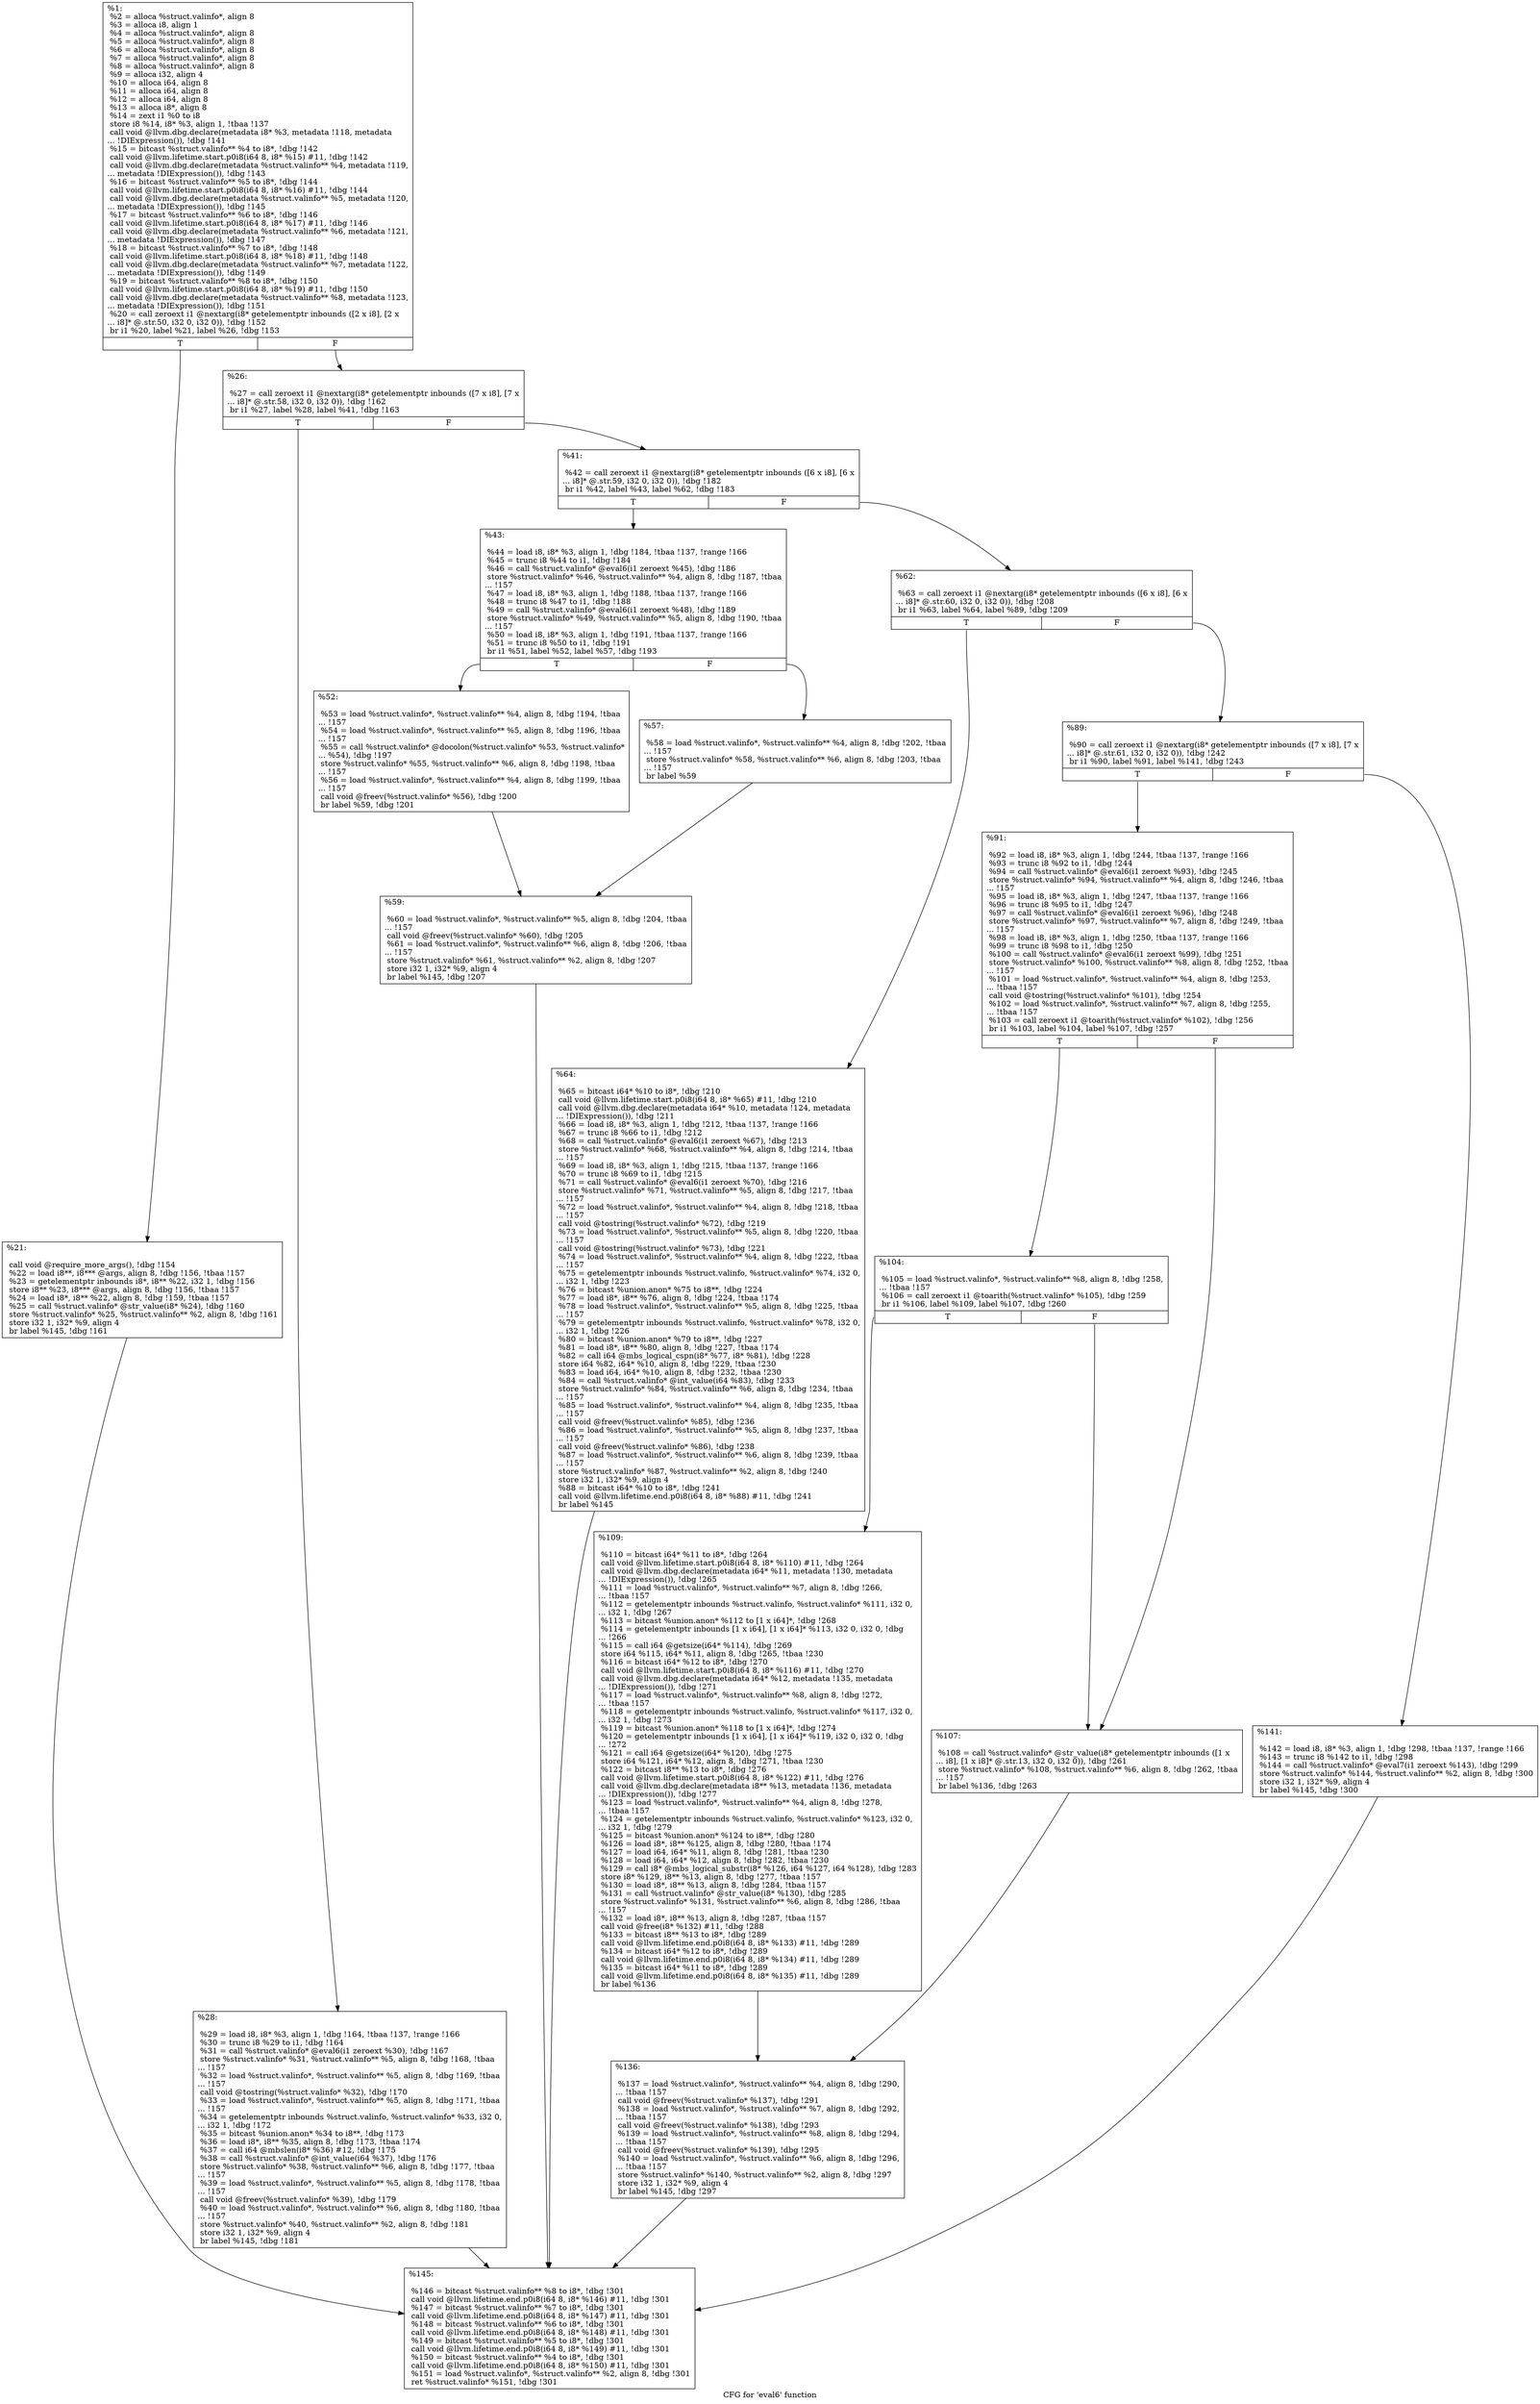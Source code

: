 digraph "CFG for 'eval6' function" {
	label="CFG for 'eval6' function";

	Node0x23b96c0 [shape=record,label="{%1:\l  %2 = alloca %struct.valinfo*, align 8\l  %3 = alloca i8, align 1\l  %4 = alloca %struct.valinfo*, align 8\l  %5 = alloca %struct.valinfo*, align 8\l  %6 = alloca %struct.valinfo*, align 8\l  %7 = alloca %struct.valinfo*, align 8\l  %8 = alloca %struct.valinfo*, align 8\l  %9 = alloca i32, align 4\l  %10 = alloca i64, align 8\l  %11 = alloca i64, align 8\l  %12 = alloca i64, align 8\l  %13 = alloca i8*, align 8\l  %14 = zext i1 %0 to i8\l  store i8 %14, i8* %3, align 1, !tbaa !137\l  call void @llvm.dbg.declare(metadata i8* %3, metadata !118, metadata\l... !DIExpression()), !dbg !141\l  %15 = bitcast %struct.valinfo** %4 to i8*, !dbg !142\l  call void @llvm.lifetime.start.p0i8(i64 8, i8* %15) #11, !dbg !142\l  call void @llvm.dbg.declare(metadata %struct.valinfo** %4, metadata !119,\l... metadata !DIExpression()), !dbg !143\l  %16 = bitcast %struct.valinfo** %5 to i8*, !dbg !144\l  call void @llvm.lifetime.start.p0i8(i64 8, i8* %16) #11, !dbg !144\l  call void @llvm.dbg.declare(metadata %struct.valinfo** %5, metadata !120,\l... metadata !DIExpression()), !dbg !145\l  %17 = bitcast %struct.valinfo** %6 to i8*, !dbg !146\l  call void @llvm.lifetime.start.p0i8(i64 8, i8* %17) #11, !dbg !146\l  call void @llvm.dbg.declare(metadata %struct.valinfo** %6, metadata !121,\l... metadata !DIExpression()), !dbg !147\l  %18 = bitcast %struct.valinfo** %7 to i8*, !dbg !148\l  call void @llvm.lifetime.start.p0i8(i64 8, i8* %18) #11, !dbg !148\l  call void @llvm.dbg.declare(metadata %struct.valinfo** %7, metadata !122,\l... metadata !DIExpression()), !dbg !149\l  %19 = bitcast %struct.valinfo** %8 to i8*, !dbg !150\l  call void @llvm.lifetime.start.p0i8(i64 8, i8* %19) #11, !dbg !150\l  call void @llvm.dbg.declare(metadata %struct.valinfo** %8, metadata !123,\l... metadata !DIExpression()), !dbg !151\l  %20 = call zeroext i1 @nextarg(i8* getelementptr inbounds ([2 x i8], [2 x\l... i8]* @.str.50, i32 0, i32 0)), !dbg !152\l  br i1 %20, label %21, label %26, !dbg !153\l|{<s0>T|<s1>F}}"];
	Node0x23b96c0:s0 -> Node0x2398570;
	Node0x23b96c0:s1 -> Node0x23985c0;
	Node0x2398570 [shape=record,label="{%21:\l\l  call void @require_more_args(), !dbg !154\l  %22 = load i8**, i8*** @args, align 8, !dbg !156, !tbaa !157\l  %23 = getelementptr inbounds i8*, i8** %22, i32 1, !dbg !156\l  store i8** %23, i8*** @args, align 8, !dbg !156, !tbaa !157\l  %24 = load i8*, i8** %22, align 8, !dbg !159, !tbaa !157\l  %25 = call %struct.valinfo* @str_value(i8* %24), !dbg !160\l  store %struct.valinfo* %25, %struct.valinfo** %2, align 8, !dbg !161\l  store i32 1, i32* %9, align 4\l  br label %145, !dbg !161\l}"];
	Node0x2398570 -> Node0x2398ac0;
	Node0x23985c0 [shape=record,label="{%26:\l\l  %27 = call zeroext i1 @nextarg(i8* getelementptr inbounds ([7 x i8], [7 x\l... i8]* @.str.58, i32 0, i32 0)), !dbg !162\l  br i1 %27, label %28, label %41, !dbg !163\l|{<s0>T|<s1>F}}"];
	Node0x23985c0:s0 -> Node0x2398610;
	Node0x23985c0:s1 -> Node0x2398660;
	Node0x2398610 [shape=record,label="{%28:\l\l  %29 = load i8, i8* %3, align 1, !dbg !164, !tbaa !137, !range !166\l  %30 = trunc i8 %29 to i1, !dbg !164\l  %31 = call %struct.valinfo* @eval6(i1 zeroext %30), !dbg !167\l  store %struct.valinfo* %31, %struct.valinfo** %5, align 8, !dbg !168, !tbaa\l... !157\l  %32 = load %struct.valinfo*, %struct.valinfo** %5, align 8, !dbg !169, !tbaa\l... !157\l  call void @tostring(%struct.valinfo* %32), !dbg !170\l  %33 = load %struct.valinfo*, %struct.valinfo** %5, align 8, !dbg !171, !tbaa\l... !157\l  %34 = getelementptr inbounds %struct.valinfo, %struct.valinfo* %33, i32 0,\l... i32 1, !dbg !172\l  %35 = bitcast %union.anon* %34 to i8**, !dbg !173\l  %36 = load i8*, i8** %35, align 8, !dbg !173, !tbaa !174\l  %37 = call i64 @mbslen(i8* %36) #12, !dbg !175\l  %38 = call %struct.valinfo* @int_value(i64 %37), !dbg !176\l  store %struct.valinfo* %38, %struct.valinfo** %6, align 8, !dbg !177, !tbaa\l... !157\l  %39 = load %struct.valinfo*, %struct.valinfo** %5, align 8, !dbg !178, !tbaa\l... !157\l  call void @freev(%struct.valinfo* %39), !dbg !179\l  %40 = load %struct.valinfo*, %struct.valinfo** %6, align 8, !dbg !180, !tbaa\l... !157\l  store %struct.valinfo* %40, %struct.valinfo** %2, align 8, !dbg !181\l  store i32 1, i32* %9, align 4\l  br label %145, !dbg !181\l}"];
	Node0x2398610 -> Node0x2398ac0;
	Node0x2398660 [shape=record,label="{%41:\l\l  %42 = call zeroext i1 @nextarg(i8* getelementptr inbounds ([6 x i8], [6 x\l... i8]* @.str.59, i32 0, i32 0)), !dbg !182\l  br i1 %42, label %43, label %62, !dbg !183\l|{<s0>T|<s1>F}}"];
	Node0x2398660:s0 -> Node0x23986b0;
	Node0x2398660:s1 -> Node0x23987f0;
	Node0x23986b0 [shape=record,label="{%43:\l\l  %44 = load i8, i8* %3, align 1, !dbg !184, !tbaa !137, !range !166\l  %45 = trunc i8 %44 to i1, !dbg !184\l  %46 = call %struct.valinfo* @eval6(i1 zeroext %45), !dbg !186\l  store %struct.valinfo* %46, %struct.valinfo** %4, align 8, !dbg !187, !tbaa\l... !157\l  %47 = load i8, i8* %3, align 1, !dbg !188, !tbaa !137, !range !166\l  %48 = trunc i8 %47 to i1, !dbg !188\l  %49 = call %struct.valinfo* @eval6(i1 zeroext %48), !dbg !189\l  store %struct.valinfo* %49, %struct.valinfo** %5, align 8, !dbg !190, !tbaa\l... !157\l  %50 = load i8, i8* %3, align 1, !dbg !191, !tbaa !137, !range !166\l  %51 = trunc i8 %50 to i1, !dbg !191\l  br i1 %51, label %52, label %57, !dbg !193\l|{<s0>T|<s1>F}}"];
	Node0x23986b0:s0 -> Node0x2398700;
	Node0x23986b0:s1 -> Node0x2398750;
	Node0x2398700 [shape=record,label="{%52:\l\l  %53 = load %struct.valinfo*, %struct.valinfo** %4, align 8, !dbg !194, !tbaa\l... !157\l  %54 = load %struct.valinfo*, %struct.valinfo** %5, align 8, !dbg !196, !tbaa\l... !157\l  %55 = call %struct.valinfo* @docolon(%struct.valinfo* %53, %struct.valinfo*\l... %54), !dbg !197\l  store %struct.valinfo* %55, %struct.valinfo** %6, align 8, !dbg !198, !tbaa\l... !157\l  %56 = load %struct.valinfo*, %struct.valinfo** %4, align 8, !dbg !199, !tbaa\l... !157\l  call void @freev(%struct.valinfo* %56), !dbg !200\l  br label %59, !dbg !201\l}"];
	Node0x2398700 -> Node0x23987a0;
	Node0x2398750 [shape=record,label="{%57:\l\l  %58 = load %struct.valinfo*, %struct.valinfo** %4, align 8, !dbg !202, !tbaa\l... !157\l  store %struct.valinfo* %58, %struct.valinfo** %6, align 8, !dbg !203, !tbaa\l... !157\l  br label %59\l}"];
	Node0x2398750 -> Node0x23987a0;
	Node0x23987a0 [shape=record,label="{%59:\l\l  %60 = load %struct.valinfo*, %struct.valinfo** %5, align 8, !dbg !204, !tbaa\l... !157\l  call void @freev(%struct.valinfo* %60), !dbg !205\l  %61 = load %struct.valinfo*, %struct.valinfo** %6, align 8, !dbg !206, !tbaa\l... !157\l  store %struct.valinfo* %61, %struct.valinfo** %2, align 8, !dbg !207\l  store i32 1, i32* %9, align 4\l  br label %145, !dbg !207\l}"];
	Node0x23987a0 -> Node0x2398ac0;
	Node0x23987f0 [shape=record,label="{%62:\l\l  %63 = call zeroext i1 @nextarg(i8* getelementptr inbounds ([6 x i8], [6 x\l... i8]* @.str.60, i32 0, i32 0)), !dbg !208\l  br i1 %63, label %64, label %89, !dbg !209\l|{<s0>T|<s1>F}}"];
	Node0x23987f0:s0 -> Node0x2398840;
	Node0x23987f0:s1 -> Node0x2398890;
	Node0x2398840 [shape=record,label="{%64:\l\l  %65 = bitcast i64* %10 to i8*, !dbg !210\l  call void @llvm.lifetime.start.p0i8(i64 8, i8* %65) #11, !dbg !210\l  call void @llvm.dbg.declare(metadata i64* %10, metadata !124, metadata\l... !DIExpression()), !dbg !211\l  %66 = load i8, i8* %3, align 1, !dbg !212, !tbaa !137, !range !166\l  %67 = trunc i8 %66 to i1, !dbg !212\l  %68 = call %struct.valinfo* @eval6(i1 zeroext %67), !dbg !213\l  store %struct.valinfo* %68, %struct.valinfo** %4, align 8, !dbg !214, !tbaa\l... !157\l  %69 = load i8, i8* %3, align 1, !dbg !215, !tbaa !137, !range !166\l  %70 = trunc i8 %69 to i1, !dbg !215\l  %71 = call %struct.valinfo* @eval6(i1 zeroext %70), !dbg !216\l  store %struct.valinfo* %71, %struct.valinfo** %5, align 8, !dbg !217, !tbaa\l... !157\l  %72 = load %struct.valinfo*, %struct.valinfo** %4, align 8, !dbg !218, !tbaa\l... !157\l  call void @tostring(%struct.valinfo* %72), !dbg !219\l  %73 = load %struct.valinfo*, %struct.valinfo** %5, align 8, !dbg !220, !tbaa\l... !157\l  call void @tostring(%struct.valinfo* %73), !dbg !221\l  %74 = load %struct.valinfo*, %struct.valinfo** %4, align 8, !dbg !222, !tbaa\l... !157\l  %75 = getelementptr inbounds %struct.valinfo, %struct.valinfo* %74, i32 0,\l... i32 1, !dbg !223\l  %76 = bitcast %union.anon* %75 to i8**, !dbg !224\l  %77 = load i8*, i8** %76, align 8, !dbg !224, !tbaa !174\l  %78 = load %struct.valinfo*, %struct.valinfo** %5, align 8, !dbg !225, !tbaa\l... !157\l  %79 = getelementptr inbounds %struct.valinfo, %struct.valinfo* %78, i32 0,\l... i32 1, !dbg !226\l  %80 = bitcast %union.anon* %79 to i8**, !dbg !227\l  %81 = load i8*, i8** %80, align 8, !dbg !227, !tbaa !174\l  %82 = call i64 @mbs_logical_cspn(i8* %77, i8* %81), !dbg !228\l  store i64 %82, i64* %10, align 8, !dbg !229, !tbaa !230\l  %83 = load i64, i64* %10, align 8, !dbg !232, !tbaa !230\l  %84 = call %struct.valinfo* @int_value(i64 %83), !dbg !233\l  store %struct.valinfo* %84, %struct.valinfo** %6, align 8, !dbg !234, !tbaa\l... !157\l  %85 = load %struct.valinfo*, %struct.valinfo** %4, align 8, !dbg !235, !tbaa\l... !157\l  call void @freev(%struct.valinfo* %85), !dbg !236\l  %86 = load %struct.valinfo*, %struct.valinfo** %5, align 8, !dbg !237, !tbaa\l... !157\l  call void @freev(%struct.valinfo* %86), !dbg !238\l  %87 = load %struct.valinfo*, %struct.valinfo** %6, align 8, !dbg !239, !tbaa\l... !157\l  store %struct.valinfo* %87, %struct.valinfo** %2, align 8, !dbg !240\l  store i32 1, i32* %9, align 4\l  %88 = bitcast i64* %10 to i8*, !dbg !241\l  call void @llvm.lifetime.end.p0i8(i64 8, i8* %88) #11, !dbg !241\l  br label %145\l}"];
	Node0x2398840 -> Node0x2398ac0;
	Node0x2398890 [shape=record,label="{%89:\l\l  %90 = call zeroext i1 @nextarg(i8* getelementptr inbounds ([7 x i8], [7 x\l... i8]* @.str.61, i32 0, i32 0)), !dbg !242\l  br i1 %90, label %91, label %141, !dbg !243\l|{<s0>T|<s1>F}}"];
	Node0x2398890:s0 -> Node0x23988e0;
	Node0x2398890:s1 -> Node0x2398a70;
	Node0x23988e0 [shape=record,label="{%91:\l\l  %92 = load i8, i8* %3, align 1, !dbg !244, !tbaa !137, !range !166\l  %93 = trunc i8 %92 to i1, !dbg !244\l  %94 = call %struct.valinfo* @eval6(i1 zeroext %93), !dbg !245\l  store %struct.valinfo* %94, %struct.valinfo** %4, align 8, !dbg !246, !tbaa\l... !157\l  %95 = load i8, i8* %3, align 1, !dbg !247, !tbaa !137, !range !166\l  %96 = trunc i8 %95 to i1, !dbg !247\l  %97 = call %struct.valinfo* @eval6(i1 zeroext %96), !dbg !248\l  store %struct.valinfo* %97, %struct.valinfo** %7, align 8, !dbg !249, !tbaa\l... !157\l  %98 = load i8, i8* %3, align 1, !dbg !250, !tbaa !137, !range !166\l  %99 = trunc i8 %98 to i1, !dbg !250\l  %100 = call %struct.valinfo* @eval6(i1 zeroext %99), !dbg !251\l  store %struct.valinfo* %100, %struct.valinfo** %8, align 8, !dbg !252, !tbaa\l... !157\l  %101 = load %struct.valinfo*, %struct.valinfo** %4, align 8, !dbg !253,\l... !tbaa !157\l  call void @tostring(%struct.valinfo* %101), !dbg !254\l  %102 = load %struct.valinfo*, %struct.valinfo** %7, align 8, !dbg !255,\l... !tbaa !157\l  %103 = call zeroext i1 @toarith(%struct.valinfo* %102), !dbg !256\l  br i1 %103, label %104, label %107, !dbg !257\l|{<s0>T|<s1>F}}"];
	Node0x23988e0:s0 -> Node0x2398930;
	Node0x23988e0:s1 -> Node0x2398980;
	Node0x2398930 [shape=record,label="{%104:\l\l  %105 = load %struct.valinfo*, %struct.valinfo** %8, align 8, !dbg !258,\l... !tbaa !157\l  %106 = call zeroext i1 @toarith(%struct.valinfo* %105), !dbg !259\l  br i1 %106, label %109, label %107, !dbg !260\l|{<s0>T|<s1>F}}"];
	Node0x2398930:s0 -> Node0x23989d0;
	Node0x2398930:s1 -> Node0x2398980;
	Node0x2398980 [shape=record,label="{%107:\l\l  %108 = call %struct.valinfo* @str_value(i8* getelementptr inbounds ([1 x\l... i8], [1 x i8]* @.str.13, i32 0, i32 0)), !dbg !261\l  store %struct.valinfo* %108, %struct.valinfo** %6, align 8, !dbg !262, !tbaa\l... !157\l  br label %136, !dbg !263\l}"];
	Node0x2398980 -> Node0x2398a20;
	Node0x23989d0 [shape=record,label="{%109:\l\l  %110 = bitcast i64* %11 to i8*, !dbg !264\l  call void @llvm.lifetime.start.p0i8(i64 8, i8* %110) #11, !dbg !264\l  call void @llvm.dbg.declare(metadata i64* %11, metadata !130, metadata\l... !DIExpression()), !dbg !265\l  %111 = load %struct.valinfo*, %struct.valinfo** %7, align 8, !dbg !266,\l... !tbaa !157\l  %112 = getelementptr inbounds %struct.valinfo, %struct.valinfo* %111, i32 0,\l... i32 1, !dbg !267\l  %113 = bitcast %union.anon* %112 to [1 x i64]*, !dbg !268\l  %114 = getelementptr inbounds [1 x i64], [1 x i64]* %113, i32 0, i32 0, !dbg\l... !266\l  %115 = call i64 @getsize(i64* %114), !dbg !269\l  store i64 %115, i64* %11, align 8, !dbg !265, !tbaa !230\l  %116 = bitcast i64* %12 to i8*, !dbg !270\l  call void @llvm.lifetime.start.p0i8(i64 8, i8* %116) #11, !dbg !270\l  call void @llvm.dbg.declare(metadata i64* %12, metadata !135, metadata\l... !DIExpression()), !dbg !271\l  %117 = load %struct.valinfo*, %struct.valinfo** %8, align 8, !dbg !272,\l... !tbaa !157\l  %118 = getelementptr inbounds %struct.valinfo, %struct.valinfo* %117, i32 0,\l... i32 1, !dbg !273\l  %119 = bitcast %union.anon* %118 to [1 x i64]*, !dbg !274\l  %120 = getelementptr inbounds [1 x i64], [1 x i64]* %119, i32 0, i32 0, !dbg\l... !272\l  %121 = call i64 @getsize(i64* %120), !dbg !275\l  store i64 %121, i64* %12, align 8, !dbg !271, !tbaa !230\l  %122 = bitcast i8** %13 to i8*, !dbg !276\l  call void @llvm.lifetime.start.p0i8(i64 8, i8* %122) #11, !dbg !276\l  call void @llvm.dbg.declare(metadata i8** %13, metadata !136, metadata\l... !DIExpression()), !dbg !277\l  %123 = load %struct.valinfo*, %struct.valinfo** %4, align 8, !dbg !278,\l... !tbaa !157\l  %124 = getelementptr inbounds %struct.valinfo, %struct.valinfo* %123, i32 0,\l... i32 1, !dbg !279\l  %125 = bitcast %union.anon* %124 to i8**, !dbg !280\l  %126 = load i8*, i8** %125, align 8, !dbg !280, !tbaa !174\l  %127 = load i64, i64* %11, align 8, !dbg !281, !tbaa !230\l  %128 = load i64, i64* %12, align 8, !dbg !282, !tbaa !230\l  %129 = call i8* @mbs_logical_substr(i8* %126, i64 %127, i64 %128), !dbg !283\l  store i8* %129, i8** %13, align 8, !dbg !277, !tbaa !157\l  %130 = load i8*, i8** %13, align 8, !dbg !284, !tbaa !157\l  %131 = call %struct.valinfo* @str_value(i8* %130), !dbg !285\l  store %struct.valinfo* %131, %struct.valinfo** %6, align 8, !dbg !286, !tbaa\l... !157\l  %132 = load i8*, i8** %13, align 8, !dbg !287, !tbaa !157\l  call void @free(i8* %132) #11, !dbg !288\l  %133 = bitcast i8** %13 to i8*, !dbg !289\l  call void @llvm.lifetime.end.p0i8(i64 8, i8* %133) #11, !dbg !289\l  %134 = bitcast i64* %12 to i8*, !dbg !289\l  call void @llvm.lifetime.end.p0i8(i64 8, i8* %134) #11, !dbg !289\l  %135 = bitcast i64* %11 to i8*, !dbg !289\l  call void @llvm.lifetime.end.p0i8(i64 8, i8* %135) #11, !dbg !289\l  br label %136\l}"];
	Node0x23989d0 -> Node0x2398a20;
	Node0x2398a20 [shape=record,label="{%136:\l\l  %137 = load %struct.valinfo*, %struct.valinfo** %4, align 8, !dbg !290,\l... !tbaa !157\l  call void @freev(%struct.valinfo* %137), !dbg !291\l  %138 = load %struct.valinfo*, %struct.valinfo** %7, align 8, !dbg !292,\l... !tbaa !157\l  call void @freev(%struct.valinfo* %138), !dbg !293\l  %139 = load %struct.valinfo*, %struct.valinfo** %8, align 8, !dbg !294,\l... !tbaa !157\l  call void @freev(%struct.valinfo* %139), !dbg !295\l  %140 = load %struct.valinfo*, %struct.valinfo** %6, align 8, !dbg !296,\l... !tbaa !157\l  store %struct.valinfo* %140, %struct.valinfo** %2, align 8, !dbg !297\l  store i32 1, i32* %9, align 4\l  br label %145, !dbg !297\l}"];
	Node0x2398a20 -> Node0x2398ac0;
	Node0x2398a70 [shape=record,label="{%141:\l\l  %142 = load i8, i8* %3, align 1, !dbg !298, !tbaa !137, !range !166\l  %143 = trunc i8 %142 to i1, !dbg !298\l  %144 = call %struct.valinfo* @eval7(i1 zeroext %143), !dbg !299\l  store %struct.valinfo* %144, %struct.valinfo** %2, align 8, !dbg !300\l  store i32 1, i32* %9, align 4\l  br label %145, !dbg !300\l}"];
	Node0x2398a70 -> Node0x2398ac0;
	Node0x2398ac0 [shape=record,label="{%145:\l\l  %146 = bitcast %struct.valinfo** %8 to i8*, !dbg !301\l  call void @llvm.lifetime.end.p0i8(i64 8, i8* %146) #11, !dbg !301\l  %147 = bitcast %struct.valinfo** %7 to i8*, !dbg !301\l  call void @llvm.lifetime.end.p0i8(i64 8, i8* %147) #11, !dbg !301\l  %148 = bitcast %struct.valinfo** %6 to i8*, !dbg !301\l  call void @llvm.lifetime.end.p0i8(i64 8, i8* %148) #11, !dbg !301\l  %149 = bitcast %struct.valinfo** %5 to i8*, !dbg !301\l  call void @llvm.lifetime.end.p0i8(i64 8, i8* %149) #11, !dbg !301\l  %150 = bitcast %struct.valinfo** %4 to i8*, !dbg !301\l  call void @llvm.lifetime.end.p0i8(i64 8, i8* %150) #11, !dbg !301\l  %151 = load %struct.valinfo*, %struct.valinfo** %2, align 8, !dbg !301\l  ret %struct.valinfo* %151, !dbg !301\l}"];
}
